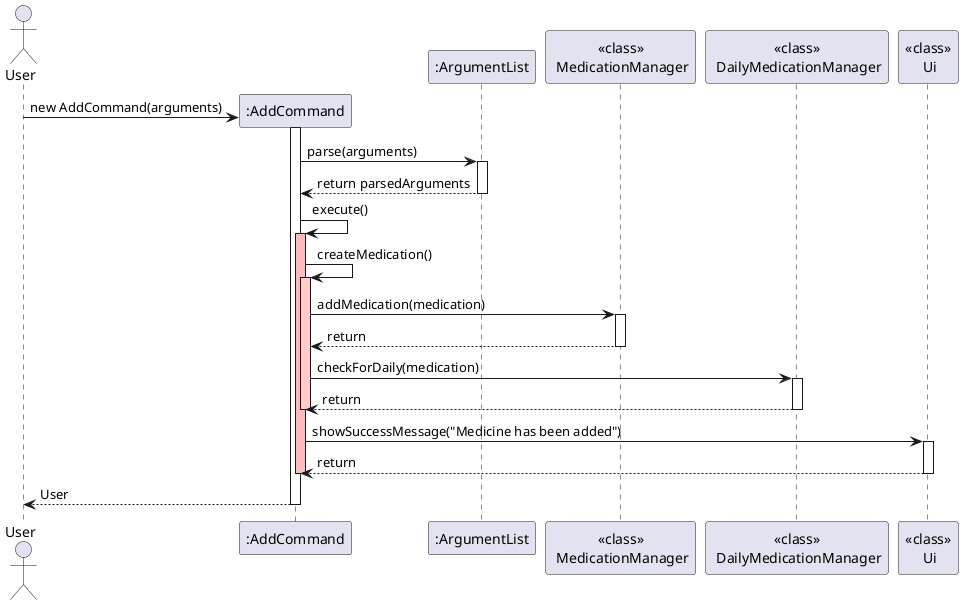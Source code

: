 @startuml
actor User
participant ":AddCommand" as AddCommand
participant ":ArgumentList" as ArgumentList
participant "<<class>>\n MedicationManager" as MedicationManager
participant "<<class>>\n DailyMedicationManager" as DailyMedicationManager
participant "<<class>>\n Ui" as Ui

User -> AddCommand ** : new AddCommand(arguments)
activate AddCommand
AddCommand -> ArgumentList: parse(arguments)
activate ArgumentList
ArgumentList --> AddCommand: return parsedArguments
deactivate ArgumentList

AddCommand -> AddCommand: execute()
activate AddCommand #FFBBBB

AddCommand -> AddCommand: createMedication()
activate AddCommand #FFCCCC
AddCommand -> MedicationManager: addMedication(medication)
activate MedicationManager
MedicationManager --> AddCommand: return
deactivate MedicationManager

AddCommand -> DailyMedicationManager: checkForDaily(medication)
activate DailyMedicationManager
DailyMedicationManager --> AddCommand: return
deactivate DailyMedicationManager
deactivate AddCommand

AddCommand -> Ui: showSuccessMessage("Medicine has been added")
activate Ui
Ui --> AddCommand: return
deactivate Ui
deactivate AddCommand
return User
@enduml